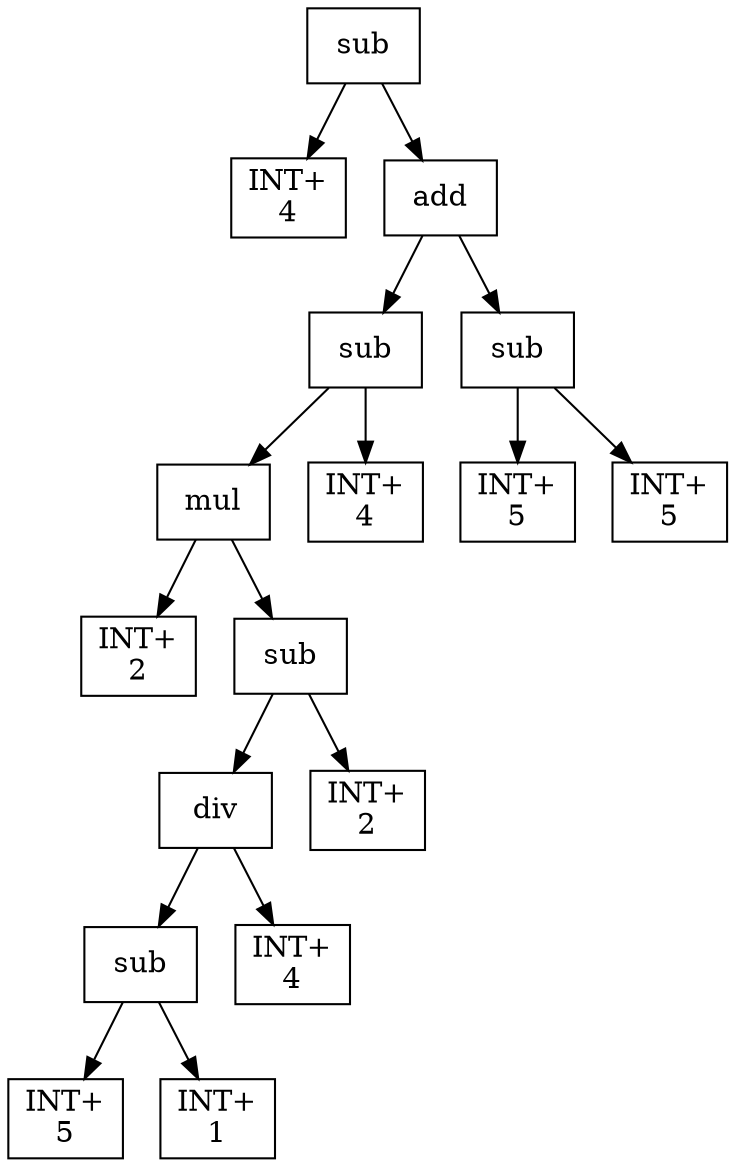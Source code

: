 digraph expr {
  node [shape=box];
  n1 [label="sub"];
  n2 [label="INT+\n4"];
  n3 [label="add"];
  n4 [label="sub"];
  n5 [label="mul"];
  n6 [label="INT+\n2"];
  n7 [label="sub"];
  n8 [label="div"];
  n9 [label="sub"];
  n10 [label="INT+\n5"];
  n11 [label="INT+\n1"];
  n9 -> n10;
  n9 -> n11;
  n12 [label="INT+\n4"];
  n8 -> n9;
  n8 -> n12;
  n13 [label="INT+\n2"];
  n7 -> n8;
  n7 -> n13;
  n5 -> n6;
  n5 -> n7;
  n14 [label="INT+\n4"];
  n4 -> n5;
  n4 -> n14;
  n15 [label="sub"];
  n16 [label="INT+\n5"];
  n17 [label="INT+\n5"];
  n15 -> n16;
  n15 -> n17;
  n3 -> n4;
  n3 -> n15;
  n1 -> n2;
  n1 -> n3;
}